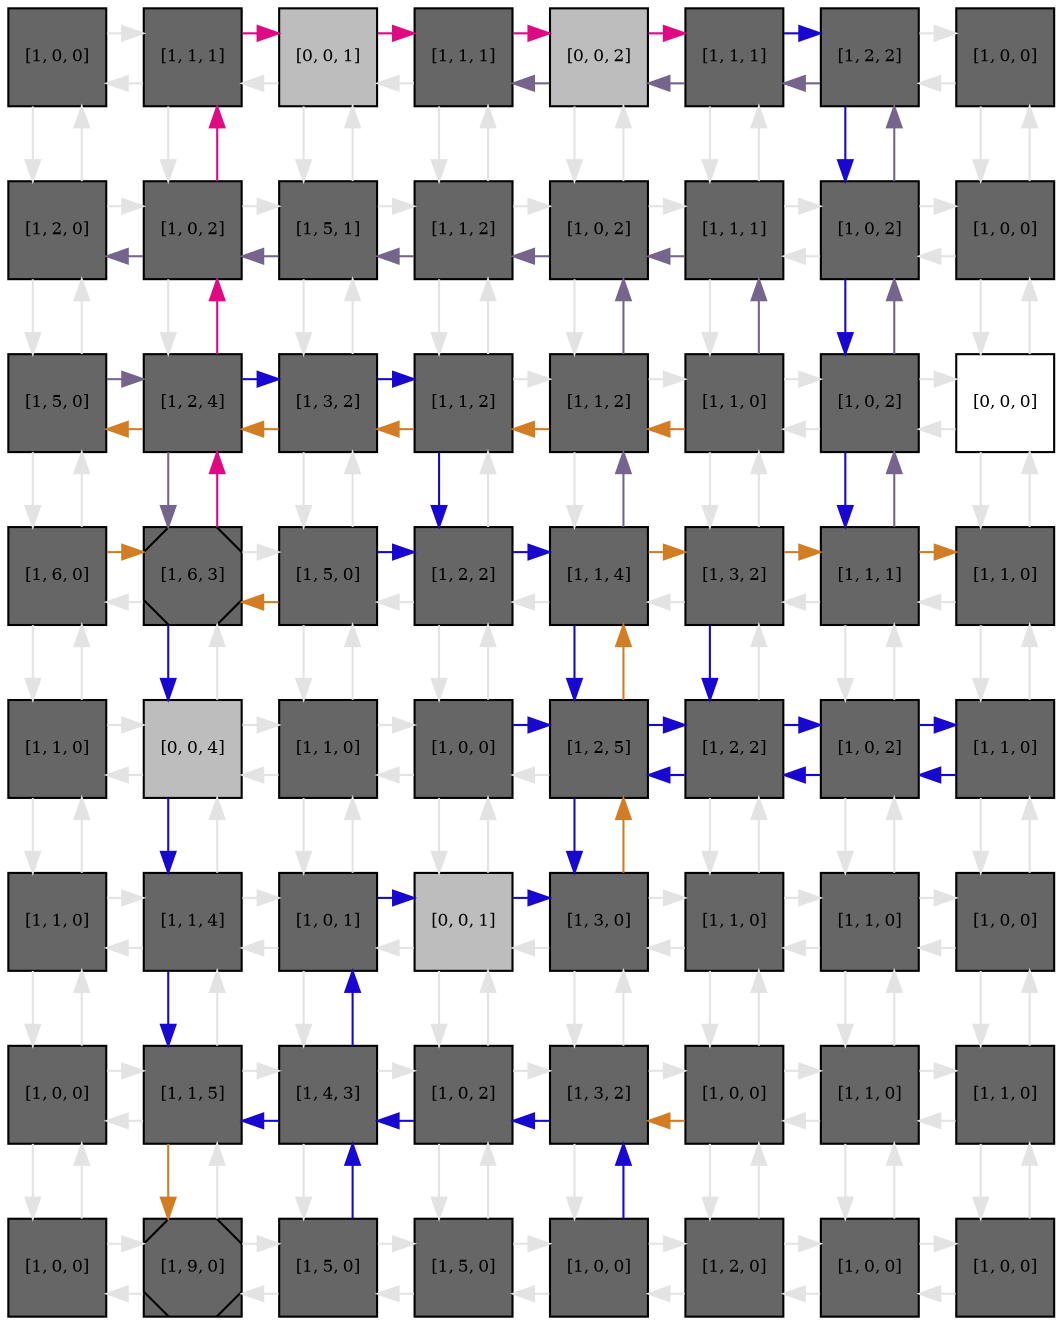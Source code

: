 digraph layout  {
rankdir=TB;
splines=ortho;
node [fixedsize=false, style=filled, width="0.6"];
edge [constraint=false];
0 [fillcolor="#666666", fontsize=8, label="[1, 0, 0]", shape=square, tooltip="name:  IL23 ,\nin_degree: 2,\nout_degree: 2"];
1 [fillcolor="#666666", fontsize=8, label="[1, 1, 1]", shape=square, tooltip="name:  IL23R ,\nin_degree: 3,\nout_degree: 3"];
2 [fillcolor="#bdbdbd", fontsize=8, label="[0, 0, 1]", shape=square, tooltip="name: None,\nin_degree: 3,\nout_degree: 3"];
3 [fillcolor="#666666", fontsize=8, label="[1, 1, 1]", shape=square, tooltip="name:  JAK3 ,\nin_degree: 3,\nout_degree: 3"];
4 [fillcolor="#bdbdbd", fontsize=8, label="[0, 0, 2]", shape=square, tooltip="name: None,\nin_degree: 3,\nout_degree: 3"];
5 [fillcolor="#666666", fontsize=8, label="[1, 1, 1]", shape=square, tooltip="name:  IL6 ,\nin_degree: 3,\nout_degree: 3"];
6 [fillcolor="#666666", fontsize=8, label="[1, 2, 2]", shape=square, tooltip="name:  IL18R ,\nin_degree: 3,\nout_degree: 3"];
7 [fillcolor="#666666", fontsize=8, label="[1, 0, 0]", shape=square, tooltip="name: IL18,\nin_degree: 2,\nout_degree: 2"];
8 [fillcolor="#666666", fontsize=8, label="[1, 2, 0]", shape=square, tooltip="name:  IL12R ,\nin_degree: 3,\nout_degree: 3"];
9 [fillcolor="#666666", fontsize=8, label="[1, 0, 2]", shape=square, tooltip="name:  IL12 ,\nin_degree: 4,\nout_degree: 4"];
10 [fillcolor="#666666", fontsize=8, label="[1, 5, 1]", shape=square, tooltip="name:  IFNg ,\nin_degree: 4,\nout_degree: 4"];
11 [fillcolor="#666666", fontsize=8, label="[1, 1, 2]", shape=square, tooltip="name:  IL10R ,\nin_degree: 4,\nout_degree: 4"];
12 [fillcolor="#666666", fontsize=8, label="[1, 0, 2]", shape=square, tooltip="name:  IL18 ,\nin_degree: 4,\nout_degree: 4"];
13 [fillcolor="#666666", fontsize=8, label="[1, 1, 1]", shape=square, tooltip="name:  IRAK ,\nin_degree: 4,\nout_degree: 4"];
14 [fillcolor="#666666", fontsize=8, label="[1, 0, 2]", shape=square, tooltip="name: TCR,\nin_degree: 4,\nout_degree: 4"];
15 [fillcolor="#666666", fontsize=8, label="[1, 0, 0]", shape=square, tooltip="name: IL7,\nin_degree: 3,\nout_degree: 3"];
16 [fillcolor="#666666", fontsize=8, label="[1, 5, 0]", shape=square, tooltip="name:  GATA3 ,\nin_degree: 3,\nout_degree: 3"];
17 [fillcolor="#666666", fontsize=8, label="[1, 2, 4]", shape=square, tooltip="name:  STAT4 ,\nin_degree: 4,\nout_degree: 4"];
18 [fillcolor="#666666", fontsize=8, label="[1, 3, 2]", shape=square, tooltip="name:  STAT3 ,\nin_degree: 4,\nout_degree: 4"];
19 [fillcolor="#666666", fontsize=8, label="[1, 1, 2]", shape=square, tooltip="name:  IL10 ,\nin_degree: 4,\nout_degree: 4"];
20 [fillcolor="#666666", fontsize=8, label="[1, 1, 2]", shape=square, tooltip="name:  IFNgR ,\nin_degree: 4,\nout_degree: 4"];
21 [fillcolor="#666666", fontsize=8, label="[1, 1, 0]", shape=square, tooltip="name:  STAT6 ,\nin_degree: 4,\nout_degree: 4"];
22 [fillcolor="#666666", fontsize=8, label="[1, 0, 2]", shape=square, tooltip="name: IL23,\nin_degree: 4,\nout_degree: 4"];
23 [fillcolor="#FFFFFF", fontsize=8, label="[0, 0, 0]", shape=square, tooltip="name: None,\nin_degree: 3,\nout_degree: 3"];
24 [fillcolor="#666666", fontsize=8, label="[1, 6, 0]", shape=square, tooltip="name:  Foxp3 ,\nin_degree: 3,\nout_degree: 3"];
25 [fillcolor="#666666", fontsize=8, label="[1, 6, 3]", shape=Msquare, tooltip="name:  RORgt ,\nin_degree: 4,\nout_degree: 4"];
26 [fillcolor="#666666", fontsize=8, label="[1, 5, 0]", shape=square, tooltip="name:  Tbet ,\nin_degree: 4,\nout_degree: 4"];
27 [fillcolor="#666666", fontsize=8, label="[1, 2, 2]", shape=square, tooltip="name:  IL4 ,\nin_degree: 4,\nout_degree: 4"];
28 [fillcolor="#666666", fontsize=8, label="[1, 1, 4]", shape=square, tooltip="name:  JAK1 ,\nin_degree: 4,\nout_degree: 4"];
29 [fillcolor="#666666", fontsize=8, label="[1, 3, 2]", shape=square, tooltip="name:  STAT1 ,\nin_degree: 4,\nout_degree: 4"];
30 [fillcolor="#666666", fontsize=8, label="[1, 1, 1]", shape=square, tooltip="name:  IL6R ,\nin_degree: 4,\nout_degree: 4"];
31 [fillcolor="#666666", fontsize=8, label="[1, 1, 0]", shape=square, tooltip="name:  Gzmb ,\nin_degree: 3,\nout_degree: 3"];
32 [fillcolor="#666666", fontsize=8, label="[1, 1, 0]", shape=square, tooltip="name:  TGFBR ,\nin_degree: 3,\nout_degree: 3"];
33 [fillcolor="#bdbdbd", fontsize=8, label="[0, 0, 4]", shape=square, tooltip="name: None,\nin_degree: 4,\nout_degree: 4"];
34 [fillcolor="#666666", fontsize=8, label="[1, 1, 0]", shape=square, tooltip="name:  IL17 ,\nin_degree: 4,\nout_degree: 4"];
35 [fillcolor="#666666", fontsize=8, label="[1, 0, 0]", shape=square, tooltip="name:  IL27 ,\nin_degree: 4,\nout_degree: 4"];
36 [fillcolor="#666666", fontsize=8, label="[1, 2, 5]", shape=square, tooltip="name:  IL4R ,\nin_degree: 4,\nout_degree: 4"];
37 [fillcolor="#666666", fontsize=8, label="[1, 2, 2]", shape=square, tooltip="name:  SOCS ,\nin_degree: 4,\nout_degree: 4"];
38 [fillcolor="#666666", fontsize=8, label="[1, 0, 2]", shape=square, tooltip="name:  IFNB ,\nin_degree: 4,\nout_degree: 4"];
39 [fillcolor="#666666", fontsize=8, label="[1, 1, 0]", shape=square, tooltip="name:  IL27R ,\nin_degree: 3,\nout_degree: 3"];
40 [fillcolor="#666666", fontsize=8, label="[1, 1, 0]", shape=square, tooltip="name:  TGFB ,\nin_degree: 3,\nout_degree: 3"];
41 [fillcolor="#666666", fontsize=8, label="[1, 1, 4]", shape=square, tooltip="name:  SMAD2 ,\nin_degree: 4,\nout_degree: 4"];
42 [fillcolor="#666666", fontsize=8, label="[1, 0, 1]", shape=square, tooltip="name: IL2,\nin_degree: 4,\nout_degree: 4"];
43 [fillcolor="#bdbdbd", fontsize=8, label="[0, 0, 1]", shape=square, tooltip="name: None,\nin_degree: 4,\nout_degree: 4"];
44 [fillcolor="#666666", fontsize=8, label="[1, 3, 0]", shape=square, tooltip="name:  Eomes ,\nin_degree: 4,\nout_degree: 4"];
45 [fillcolor="#666666", fontsize=8, label="[1, 1, 0]", shape=square, tooltip="name:  Prf1 ,\nin_degree: 4,\nout_degree: 4"];
46 [fillcolor="#666666", fontsize=8, label="[1, 1, 0]", shape=square, tooltip="name:  IFNBR ,\nin_degree: 4,\nout_degree: 4"];
47 [fillcolor="#666666", fontsize=8, label="[1, 0, 0]", shape=square, tooltip="name: IL12,\nin_degree: 3,\nout_degree: 3"];
48 [fillcolor="#666666", fontsize=8, label="[1, 0, 0]", shape=square, tooltip="name: IL27,\nin_degree: 3,\nout_degree: 3"];
49 [fillcolor="#666666", fontsize=8, label="[1, 1, 5]", shape=square, tooltip="name:  Notch1 ,\nin_degree: 4,\nout_degree: 4"];
50 [fillcolor="#666666", fontsize=8, label="[1, 4, 3]", shape=square, tooltip="name:  CD4 ,\nin_degree: 4,\nout_degree: 4"];
51 [fillcolor="#666666", fontsize=8, label="[1, 0, 2]", shape=square, tooltip="name:  IL7 ,\nin_degree: 4,\nout_degree: 4"];
52 [fillcolor="#666666", fontsize=8, label="[1, 3, 2]", shape=square, tooltip="name:  STAT5 ,\nin_degree: 4,\nout_degree: 4"];
53 [fillcolor="#666666", fontsize=8, label="[1, 0, 0]", shape=square, tooltip="name:  TCR ,\nin_degree: 4,\nout_degree: 4"];
54 [fillcolor="#666666", fontsize=8, label="[1, 1, 0]", shape=square, tooltip="name:  NFAT ,\nin_degree: 4,\nout_degree: 4"];
55 [fillcolor="#666666", fontsize=8, label="[1, 1, 0]", shape=square, tooltip="name:  IL2R ,\nin_degree: 3,\nout_degree: 3"];
56 [fillcolor="#666666", fontsize=8, label="[1, 0, 0]", shape=square, tooltip="name: IFNB,\nin_degree: 2,\nout_degree: 2"];
57 [fillcolor="#666666", fontsize=8, label="[1, 9, 0]", shape=Msquare, tooltip="name:  ThPOK ,\nin_degree: 3,\nout_degree: 3"];
58 [fillcolor="#666666", fontsize=8, label="[1, 5, 0]", shape=square, tooltip="name:  Runx3 ,\nin_degree: 3,\nout_degree: 3"];
59 [fillcolor="#666666", fontsize=8, label="[1, 5, 0]", shape=square, tooltip="name:  CD8 ,\nin_degree: 3,\nout_degree: 3"];
60 [fillcolor="#666666", fontsize=8, label="[1, 0, 0]", shape=square, tooltip="name:  Dll1 ,\nin_degree: 3,\nout_degree: 3"];
61 [fillcolor="#666666", fontsize=8, label="[1, 2, 0]", shape=square, tooltip="name:  IL7R ,\nin_degree: 3,\nout_degree: 3"];
62 [fillcolor="#666666", fontsize=8, label="[1, 0, 0]", shape=square, tooltip="name: Dll1,\nin_degree: 3,\nout_degree: 3"];
63 [fillcolor="#666666", fontsize=8, label="[1, 0, 0]", shape=square, tooltip="name:  IL2 ,\nin_degree: 2,\nout_degree: 2"];
0 -> 1  [color=grey89, style="penwidth(0.1)", tooltip=" ", weight=1];
0 -> 8  [color=grey89, style="penwidth(0.1)", tooltip=" ", weight=1];
1 -> 0  [color=grey89, style="penwidth(0.1)", tooltip=" ", weight=1];
1 -> 2  [color="#DF0983", style="penwidth(0.1)", tooltip="25( RORgt ) to 5( IL6 )", weight=1];
1 -> 9  [color=grey89, style="penwidth(0.1)", tooltip=" ", weight=1];
2 -> 1  [color=grey89, style="penwidth(0.1)", tooltip=" ", weight=1];
2 -> 3  [color="#DF0983", style="penwidth(0.1)", tooltip="25( RORgt ) to 5( IL6 )", weight=1];
2 -> 10  [color=grey89, style="penwidth(0.1)", tooltip=" ", weight=1];
3 -> 2  [color=grey89, style="penwidth(0.1)", tooltip=" ", weight=1];
3 -> 4  [color="#DF0983", style="penwidth(0.1)", tooltip="25( RORgt ) to 5( IL6 )", weight=1];
3 -> 11  [color=grey89, style="penwidth(0.1)", tooltip=" ", weight=1];
4 -> 3  [color="#75658D", style="penwidth(0.1)", tooltip="30( IL6R ) to 3( JAK3 )", weight=1];
4 -> 5  [color="#DF0983", style="penwidth(0.1)", tooltip="25( RORgt ) to 5( IL6 )", weight=1];
4 -> 12  [color=grey89, style="penwidth(0.1)", tooltip=" ", weight=1];
5 -> 4  [color="#75658D", style="penwidth(0.1)", tooltip="30( IL6R ) to 3( JAK3 )", weight=1];
5 -> 6  [color="#1807D1", style="penwidth(0.1)", tooltip="5( IL6 ) to 30( IL6R )", weight=1];
5 -> 13  [color=grey89, style="penwidth(0.1)", tooltip=" ", weight=1];
6 -> 5  [color="#75658D", style="penwidth(0.1)", tooltip="30( IL6R ) to 3( JAK3 )", weight=1];
6 -> 7  [color=grey89, style="penwidth(0.1)", tooltip=" ", weight=1];
6 -> 14  [color="#1807D1", style="penwidth(0.1)", tooltip="5( IL6 ) to 30( IL6R )", weight=1];
7 -> 6  [color=grey89, style="penwidth(0.1)", tooltip=" ", weight=1];
7 -> 15  [color=grey89, style="penwidth(0.1)", tooltip=" ", weight=1];
8 -> 0  [color=grey89, style="penwidth(0.1)", tooltip=" ", weight=1];
8 -> 9  [color=grey89, style="penwidth(0.1)", tooltip=" ", weight=1];
8 -> 16  [color=grey89, style="penwidth(0.1)", tooltip=" ", weight=1];
9 -> 1  [color="#DF0983", style="penwidth(0.1)", tooltip="25( RORgt ) to 5( IL6 )", weight=1];
9 -> 8  [color="#75658D", style="penwidth(0.1)", tooltip="21( STAT6 ) to 8( IL12R )", weight=1];
9 -> 10  [color=grey89, style="penwidth(0.1)", tooltip=" ", weight=1];
9 -> 17  [color=grey89, style="penwidth(0.1)", tooltip=" ", weight=1];
10 -> 2  [color=grey89, style="penwidth(0.1)", tooltip=" ", weight=1];
10 -> 9  [color="#75658D", style="penwidth(0.1)", tooltip="21( STAT6 ) to 8( IL12R )", weight=1];
10 -> 11  [color=grey89, style="penwidth(0.1)", tooltip=" ", weight=1];
10 -> 18  [color=grey89, style="penwidth(0.1)", tooltip=" ", weight=1];
11 -> 3  [color=grey89, style="penwidth(0.1)", tooltip=" ", weight=1];
11 -> 10  [color="#75658D", style="penwidth(0.1)", tooltip="21( STAT6 ) to 8( IL12R )", weight=1];
11 -> 12  [color=grey89, style="penwidth(0.1)", tooltip=" ", weight=1];
11 -> 19  [color=grey89, style="penwidth(0.1)", tooltip=" ", weight=1];
12 -> 4  [color=grey89, style="penwidth(0.1)", tooltip=" ", weight=1];
12 -> 11  [color="#75658D", style="penwidth(0.1)", tooltip="21( STAT6 ) to 8( IL12R )", weight=1];
12 -> 13  [color=grey89, style="penwidth(0.1)", tooltip=" ", weight=1];
12 -> 20  [color=grey89, style="penwidth(0.1)", tooltip=" ", weight=1];
13 -> 5  [color=grey89, style="penwidth(0.1)", tooltip=" ", weight=1];
13 -> 12  [color="#75658D", style="penwidth(0.1)", tooltip="21( STAT6 ) to 8( IL12R )", weight=1];
13 -> 14  [color=grey89, style="penwidth(0.1)", tooltip=" ", weight=1];
13 -> 21  [color=grey89, style="penwidth(0.1)", tooltip=" ", weight=1];
14 -> 6  [color="#75658D", style="penwidth(0.1)", tooltip="30( IL6R ) to 3( JAK3 )", weight=1];
14 -> 13  [color=grey89, style="penwidth(0.1)", tooltip=" ", weight=1];
14 -> 15  [color=grey89, style="penwidth(0.1)", tooltip=" ", weight=1];
14 -> 22  [color="#1807D1", style="penwidth(0.1)", tooltip="5( IL6 ) to 30( IL6R )", weight=1];
15 -> 7  [color=grey89, style="penwidth(0.1)", tooltip=" ", weight=1];
15 -> 14  [color=grey89, style="penwidth(0.1)", tooltip=" ", weight=1];
15 -> 23  [color=grey89, style="penwidth(0.1)", tooltip=" ", weight=1];
16 -> 8  [color=grey89, style="penwidth(0.1)", tooltip=" ", weight=1];
16 -> 17  [color="#75658D", style="penwidth(0.1)", tooltip="16( GATA3 ) to 57( ThPOK )", weight=1];
16 -> 24  [color=grey89, style="penwidth(0.1)", tooltip=" ", weight=1];
17 -> 9  [color="#DF0983", style="penwidth(0.1)", tooltip="25( RORgt ) to 5( IL6 )", weight=1];
17 -> 16  [color="#D27D23", style="penwidth(0.1)", tooltip="21( STAT6 ) to 16( GATA3 )", weight=1];
17 -> 18  [color="#1807D1", style="penwidth(0.1)", tooltip="16( GATA3 ) to 27( IL4 )", weight=1];
17 -> 25  [color="#75658D", style="penwidth(0.1)", tooltip="16( GATA3 ) to 57( ThPOK )", weight=1];
18 -> 10  [color=grey89, style="penwidth(0.1)", tooltip=" ", weight=1];
18 -> 17  [color="#D27D23", style="penwidth(0.1)", tooltip="21( STAT6 ) to 16( GATA3 )", weight=1];
18 -> 19  [color="#1807D1", style="penwidth(0.1)", tooltip="16( GATA3 ) to 27( IL4 )", weight=1];
18 -> 26  [color=grey89, style="penwidth(0.1)", tooltip=" ", weight=1];
19 -> 11  [color=grey89, style="penwidth(0.1)", tooltip=" ", weight=1];
19 -> 18  [color="#D27D23", style="penwidth(0.1)", tooltip="21( STAT6 ) to 16( GATA3 )", weight=1];
19 -> 20  [color=grey89, style="penwidth(0.1)", tooltip=" ", weight=1];
19 -> 27  [color="#1807D1", style="penwidth(0.1)", tooltip="16( GATA3 ) to 27( IL4 )", weight=1];
20 -> 12  [color="#75658D", style="penwidth(0.1)", tooltip="44( Eomes ) to 10( IFNg )", weight=1];
20 -> 19  [color="#D27D23", style="penwidth(0.1)", tooltip="21( STAT6 ) to 16( GATA3 )", weight=1];
20 -> 21  [color=grey89, style="penwidth(0.1)", tooltip=" ", weight=1];
20 -> 28  [color=grey89, style="penwidth(0.1)", tooltip=" ", weight=1];
21 -> 13  [color="#75658D", style="penwidth(0.1)", tooltip="21( STAT6 ) to 8( IL12R )", weight=1];
21 -> 20  [color="#D27D23", style="penwidth(0.1)", tooltip="21( STAT6 ) to 16( GATA3 )", weight=1];
21 -> 22  [color=grey89, style="penwidth(0.1)", tooltip=" ", weight=1];
21 -> 29  [color=grey89, style="penwidth(0.1)", tooltip=" ", weight=1];
22 -> 14  [color="#75658D", style="penwidth(0.1)", tooltip="30( IL6R ) to 3( JAK3 )", weight=1];
22 -> 21  [color=grey89, style="penwidth(0.1)", tooltip=" ", weight=1];
22 -> 23  [color=grey89, style="penwidth(0.1)", tooltip=" ", weight=1];
22 -> 30  [color="#1807D1", style="penwidth(0.1)", tooltip="5( IL6 ) to 30( IL6R )", weight=1];
23 -> 15  [color=grey89, style="penwidth(0.1)", tooltip=" ", weight=1];
23 -> 22  [color=grey89, style="penwidth(0.1)", tooltip=" ", weight=1];
23 -> 31  [color=grey89, style="penwidth(0.1)", tooltip=" ", weight=1];
24 -> 16  [color=grey89, style="penwidth(0.1)", tooltip=" ", weight=1];
24 -> 25  [color="#D27D23", style="penwidth(0.1)", tooltip="24( Foxp3 ) to 57( ThPOK )", weight=1];
24 -> 32  [color=grey89, style="penwidth(0.1)", tooltip=" ", weight=1];
25 -> 17  [color="#DF0983", style="penwidth(0.1)", tooltip="25( RORgt ) to 5( IL6 )", weight=1];
25 -> 24  [color=grey89, style="penwidth(0.1)", tooltip=" ", weight=1];
25 -> 26  [color=grey89, style="penwidth(0.1)", tooltip=" ", weight=1];
25 -> 33  [color="#1807D1", style="penwidth(0.1)", tooltip="25( RORgt ) to 57( ThPOK )", weight=1];
26 -> 18  [color=grey89, style="penwidth(0.1)", tooltip=" ", weight=1];
26 -> 25  [color="#D27D23", style="penwidth(0.1)", tooltip="26( Tbet ) to 57( ThPOK )", weight=1];
26 -> 27  [color="#1807D1", style="penwidth(0.1)", tooltip="26( Tbet ) to 37( SOCS )", weight=1];
26 -> 34  [color=grey89, style="penwidth(0.1)", tooltip=" ", weight=1];
27 -> 19  [color=grey89, style="penwidth(0.1)", tooltip=" ", weight=1];
27 -> 26  [color=grey89, style="penwidth(0.1)", tooltip=" ", weight=1];
27 -> 28  [color="#1807D1", style="penwidth(0.1)", tooltip="26( Tbet ) to 37( SOCS )", weight=1];
27 -> 35  [color=grey89, style="penwidth(0.1)", tooltip=" ", weight=1];
28 -> 20  [color="#75658D", style="penwidth(0.1)", tooltip="44( Eomes ) to 10( IFNg )", weight=1];
28 -> 27  [color=grey89, style="penwidth(0.1)", tooltip=" ", weight=1];
28 -> 29  [color="#D27D23", style="penwidth(0.1)", tooltip="44( Eomes ) to 31( Gzmb )", weight=1];
28 -> 36  [color="#1807D1", style="penwidth(0.1)", tooltip="26( Tbet ) to 44( Eomes )", weight=1];
29 -> 21  [color=grey89, style="penwidth(0.1)", tooltip=" ", weight=1];
29 -> 28  [color=grey89, style="penwidth(0.1)", tooltip=" ", weight=1];
29 -> 30  [color="#D27D23", style="penwidth(0.1)", tooltip="44( Eomes ) to 31( Gzmb )", weight=1];
29 -> 37  [color="#1807D1", style="penwidth(0.1)", tooltip="26( Tbet ) to 37( SOCS )", weight=1];
30 -> 22  [color="#75658D", style="penwidth(0.1)", tooltip="30( IL6R ) to 3( JAK3 )", weight=1];
30 -> 29  [color=grey89, style="penwidth(0.1)", tooltip=" ", weight=1];
30 -> 31  [color="#D27D23", style="penwidth(0.1)", tooltip="44( Eomes ) to 31( Gzmb )", weight=1];
30 -> 38  [color=grey89, style="penwidth(0.1)", tooltip=" ", weight=1];
31 -> 23  [color=grey89, style="penwidth(0.1)", tooltip=" ", weight=1];
31 -> 30  [color=grey89, style="penwidth(0.1)", tooltip=" ", weight=1];
31 -> 39  [color=grey89, style="penwidth(0.1)", tooltip=" ", weight=1];
32 -> 24  [color=grey89, style="penwidth(0.1)", tooltip=" ", weight=1];
32 -> 33  [color=grey89, style="penwidth(0.1)", tooltip=" ", weight=1];
32 -> 40  [color=grey89, style="penwidth(0.1)", tooltip=" ", weight=1];
33 -> 25  [color=grey89, style="penwidth(0.1)", tooltip=" ", weight=1];
33 -> 32  [color=grey89, style="penwidth(0.1)", tooltip=" ", weight=1];
33 -> 34  [color=grey89, style="penwidth(0.1)", tooltip=" ", weight=1];
33 -> 41  [color="#1807D1", style="penwidth(0.1)", tooltip="25( RORgt ) to 57( ThPOK )", weight=1];
34 -> 26  [color=grey89, style="penwidth(0.1)", tooltip=" ", weight=1];
34 -> 33  [color=grey89, style="penwidth(0.1)", tooltip=" ", weight=1];
34 -> 35  [color=grey89, style="penwidth(0.1)", tooltip=" ", weight=1];
34 -> 42  [color=grey89, style="penwidth(0.1)", tooltip=" ", weight=1];
35 -> 27  [color=grey89, style="penwidth(0.1)", tooltip=" ", weight=1];
35 -> 34  [color=grey89, style="penwidth(0.1)", tooltip=" ", weight=1];
35 -> 36  [color="#1807D1", style="penwidth(0.1)", tooltip="35( IL27 ) to 39( IL27R )", weight=1];
35 -> 43  [color=grey89, style="penwidth(0.1)", tooltip=" ", weight=1];
36 -> 28  [color="#D27D23", style="penwidth(0.1)", tooltip="44( Eomes ) to 31( Gzmb )", weight=1];
36 -> 35  [color=grey89, style="penwidth(0.1)", tooltip=" ", weight=1];
36 -> 37  [color="#1807D1", style="penwidth(0.1)", tooltip="35( IL27 ) to 39( IL27R )", weight=1];
36 -> 44  [color="#1807D1", style="penwidth(0.1)", tooltip="39( IL27R ) to 44( Eomes )", weight=1];
37 -> 29  [color=grey89, style="penwidth(0.1)", tooltip=" ", weight=1];
37 -> 36  [color="#1807D1", style="penwidth(0.1)", tooltip="39( IL27R ) to 44( Eomes )", weight=1];
37 -> 38  [color="#1807D1", style="penwidth(0.1)", tooltip="35( IL27 ) to 39( IL27R )", weight=1];
37 -> 45  [color=grey89, style="penwidth(0.1)", tooltip=" ", weight=1];
38 -> 30  [color=grey89, style="penwidth(0.1)", tooltip=" ", weight=1];
38 -> 37  [color="#1807D1", style="penwidth(0.1)", tooltip="39( IL27R ) to 44( Eomes )", weight=1];
38 -> 39  [color="#1807D1", style="penwidth(0.1)", tooltip="35( IL27 ) to 39( IL27R )", weight=1];
38 -> 46  [color=grey89, style="penwidth(0.1)", tooltip=" ", weight=1];
39 -> 31  [color=grey89, style="penwidth(0.1)", tooltip=" ", weight=1];
39 -> 38  [color="#1807D1", style="penwidth(0.1)", tooltip="39( IL27R ) to 44( Eomes )", weight=1];
39 -> 47  [color=grey89, style="penwidth(0.1)", tooltip=" ", weight=1];
40 -> 32  [color=grey89, style="penwidth(0.1)", tooltip=" ", weight=1];
40 -> 41  [color=grey89, style="penwidth(0.1)", tooltip=" ", weight=1];
40 -> 48  [color=grey89, style="penwidth(0.1)", tooltip=" ", weight=1];
41 -> 33  [color=grey89, style="penwidth(0.1)", tooltip=" ", weight=1];
41 -> 40  [color=grey89, style="penwidth(0.1)", tooltip=" ", weight=1];
41 -> 42  [color=grey89, style="penwidth(0.1)", tooltip=" ", weight=1];
41 -> 49  [color="#1807D1", style="penwidth(0.1)", tooltip="25( RORgt ) to 57( ThPOK )", weight=1];
42 -> 34  [color=grey89, style="penwidth(0.1)", tooltip=" ", weight=1];
42 -> 41  [color=grey89, style="penwidth(0.1)", tooltip=" ", weight=1];
42 -> 43  [color="#1807D1", style="penwidth(0.1)", tooltip="58( Runx3 ) to 44( Eomes )", weight=1];
42 -> 50  [color=grey89, style="penwidth(0.1)", tooltip=" ", weight=1];
43 -> 35  [color=grey89, style="penwidth(0.1)", tooltip=" ", weight=1];
43 -> 42  [color=grey89, style="penwidth(0.1)", tooltip=" ", weight=1];
43 -> 44  [color="#1807D1", style="penwidth(0.1)", tooltip="58( Runx3 ) to 44( Eomes )", weight=1];
43 -> 51  [color=grey89, style="penwidth(0.1)", tooltip=" ", weight=1];
44 -> 36  [color="#D27D23", style="penwidth(0.1)", tooltip="44( Eomes ) to 31( Gzmb )", weight=1];
44 -> 43  [color=grey89, style="penwidth(0.1)", tooltip=" ", weight=1];
44 -> 45  [color=grey89, style="penwidth(0.1)", tooltip=" ", weight=1];
44 -> 52  [color=grey89, style="penwidth(0.1)", tooltip=" ", weight=1];
45 -> 37  [color=grey89, style="penwidth(0.1)", tooltip=" ", weight=1];
45 -> 44  [color=grey89, style="penwidth(0.1)", tooltip=" ", weight=1];
45 -> 46  [color=grey89, style="penwidth(0.1)", tooltip=" ", weight=1];
45 -> 53  [color=grey89, style="penwidth(0.1)", tooltip=" ", weight=1];
46 -> 38  [color=grey89, style="penwidth(0.1)", tooltip=" ", weight=1];
46 -> 45  [color=grey89, style="penwidth(0.1)", tooltip=" ", weight=1];
46 -> 47  [color=grey89, style="penwidth(0.1)", tooltip=" ", weight=1];
46 -> 54  [color=grey89, style="penwidth(0.1)", tooltip=" ", weight=1];
47 -> 39  [color=grey89, style="penwidth(0.1)", tooltip=" ", weight=1];
47 -> 46  [color=grey89, style="penwidth(0.1)", tooltip=" ", weight=1];
47 -> 55  [color=grey89, style="penwidth(0.1)", tooltip=" ", weight=1];
48 -> 40  [color=grey89, style="penwidth(0.1)", tooltip=" ", weight=1];
48 -> 49  [color=grey89, style="penwidth(0.1)", tooltip=" ", weight=1];
48 -> 56  [color=grey89, style="penwidth(0.1)", tooltip=" ", weight=1];
49 -> 41  [color=grey89, style="penwidth(0.1)", tooltip=" ", weight=1];
49 -> 48  [color=grey89, style="penwidth(0.1)", tooltip=" ", weight=1];
49 -> 50  [color=grey89, style="penwidth(0.1)", tooltip=" ", weight=1];
49 -> 57  [color="#D27D23", style="penwidth(0.1)", tooltip="53( TCR ) to 57( ThPOK )", weight=1];
50 -> 42  [color="#1807D1", style="penwidth(0.1)", tooltip="58( Runx3 ) to 44( Eomes )", weight=1];
50 -> 49  [color="#1807D1", style="penwidth(0.1)", tooltip="60( Dll1 ) to 49( Notch1 )", weight=1];
50 -> 51  [color=grey89, style="penwidth(0.1)", tooltip=" ", weight=1];
50 -> 58  [color=grey89, style="penwidth(0.1)", tooltip=" ", weight=1];
51 -> 43  [color=grey89, style="penwidth(0.1)", tooltip=" ", weight=1];
51 -> 50  [color="#1807D1", style="penwidth(0.1)", tooltip="60( Dll1 ) to 49( Notch1 )", weight=1];
51 -> 52  [color=grey89, style="penwidth(0.1)", tooltip=" ", weight=1];
51 -> 59  [color=grey89, style="penwidth(0.1)", tooltip=" ", weight=1];
52 -> 44  [color=grey89, style="penwidth(0.1)", tooltip=" ", weight=1];
52 -> 51  [color="#1807D1", style="penwidth(0.1)", tooltip="60( Dll1 ) to 49( Notch1 )", weight=1];
52 -> 53  [color=grey89, style="penwidth(0.1)", tooltip=" ", weight=1];
52 -> 60  [color=grey89, style="penwidth(0.1)", tooltip=" ", weight=1];
53 -> 45  [color=grey89, style="penwidth(0.1)", tooltip=" ", weight=1];
53 -> 52  [color="#D27D23", style="penwidth(0.1)", tooltip="53( TCR ) to 57( ThPOK )", weight=1];
53 -> 54  [color=grey89, style="penwidth(0.1)", tooltip=" ", weight=1];
53 -> 61  [color=grey89, style="penwidth(0.1)", tooltip=" ", weight=1];
54 -> 46  [color=grey89, style="penwidth(0.1)", tooltip=" ", weight=1];
54 -> 53  [color=grey89, style="penwidth(0.1)", tooltip=" ", weight=1];
54 -> 55  [color=grey89, style="penwidth(0.1)", tooltip=" ", weight=1];
54 -> 62  [color=grey89, style="penwidth(0.1)", tooltip=" ", weight=1];
55 -> 47  [color=grey89, style="penwidth(0.1)", tooltip=" ", weight=1];
55 -> 54  [color=grey89, style="penwidth(0.1)", tooltip=" ", weight=1];
55 -> 63  [color=grey89, style="penwidth(0.1)", tooltip=" ", weight=1];
56 -> 48  [color=grey89, style="penwidth(0.1)", tooltip=" ", weight=1];
56 -> 57  [color=grey89, style="penwidth(0.1)", tooltip=" ", weight=1];
57 -> 49  [color=grey89, style="penwidth(0.1)", tooltip=" ", weight=1];
57 -> 56  [color=grey89, style="penwidth(0.1)", tooltip=" ", weight=1];
57 -> 58  [color=grey89, style="penwidth(0.1)", tooltip=" ", weight=1];
58 -> 50  [color="#1807D1", style="penwidth(0.1)", tooltip="58( Runx3 ) to 44( Eomes )", weight=1];
58 -> 57  [color=grey89, style="penwidth(0.1)", tooltip=" ", weight=1];
58 -> 59  [color=grey89, style="penwidth(0.1)", tooltip=" ", weight=1];
59 -> 51  [color=grey89, style="penwidth(0.1)", tooltip=" ", weight=1];
59 -> 58  [color=grey89, style="penwidth(0.1)", tooltip=" ", weight=1];
59 -> 60  [color=grey89, style="penwidth(0.1)", tooltip=" ", weight=1];
60 -> 52  [color="#1807D1", style="penwidth(0.1)", tooltip="60( Dll1 ) to 49( Notch1 )", weight=1];
60 -> 59  [color=grey89, style="penwidth(0.1)", tooltip=" ", weight=1];
60 -> 61  [color=grey89, style="penwidth(0.1)", tooltip=" ", weight=1];
61 -> 53  [color=grey89, style="penwidth(0.1)", tooltip=" ", weight=1];
61 -> 60  [color=grey89, style="penwidth(0.1)", tooltip=" ", weight=1];
61 -> 62  [color=grey89, style="penwidth(0.1)", tooltip=" ", weight=1];
62 -> 54  [color=grey89, style="penwidth(0.1)", tooltip=" ", weight=1];
62 -> 61  [color=grey89, style="penwidth(0.1)", tooltip=" ", weight=1];
62 -> 63  [color=grey89, style="penwidth(0.1)", tooltip=" ", weight=1];
63 -> 55  [color=grey89, style="penwidth(0.1)", tooltip=" ", weight=1];
63 -> 62  [color=grey89, style="penwidth(0.1)", tooltip=" ", weight=1];
edge [constraint=true, style=invis];

0 -> 8 -> 16 -> 24 -> 32 -> 40 -> 48 -> 56;
1 -> 9 -> 17 -> 25 -> 33 -> 41 -> 49 -> 57;
2 -> 10 -> 18 -> 26 -> 34 -> 42 -> 50 -> 58;
3 -> 11 -> 19 -> 27 -> 35 -> 43 -> 51 -> 59;
4 -> 12 -> 20 -> 28 -> 36 -> 44 -> 52 -> 60;
5 -> 13 -> 21 -> 29 -> 37 -> 45 -> 53 -> 61;
6 -> 14 -> 22 -> 30 -> 38 -> 46 -> 54 -> 62;
7 -> 15 -> 23 -> 31 -> 39 -> 47 -> 55 -> 63;
rank = same {0 -> 1 -> 2 -> 3 -> 4 -> 5 -> 6 -> 7};
rank = same {8 -> 9 -> 10 -> 11 -> 12 -> 13 -> 14 -> 15};
rank = same {16 -> 17 -> 18 -> 19 -> 20 -> 21 -> 22 -> 23};
rank = same {24 -> 25 -> 26 -> 27 -> 28 -> 29 -> 30 -> 31};
rank = same {32 -> 33 -> 34 -> 35 -> 36 -> 37 -> 38 -> 39};
rank = same {40 -> 41 -> 42 -> 43 -> 44 -> 45 -> 46 -> 47};
rank = same {48 -> 49 -> 50 -> 51 -> 52 -> 53 -> 54 -> 55};
rank = same {56 -> 57 -> 58 -> 59 -> 60 -> 61 -> 62 -> 63};
}